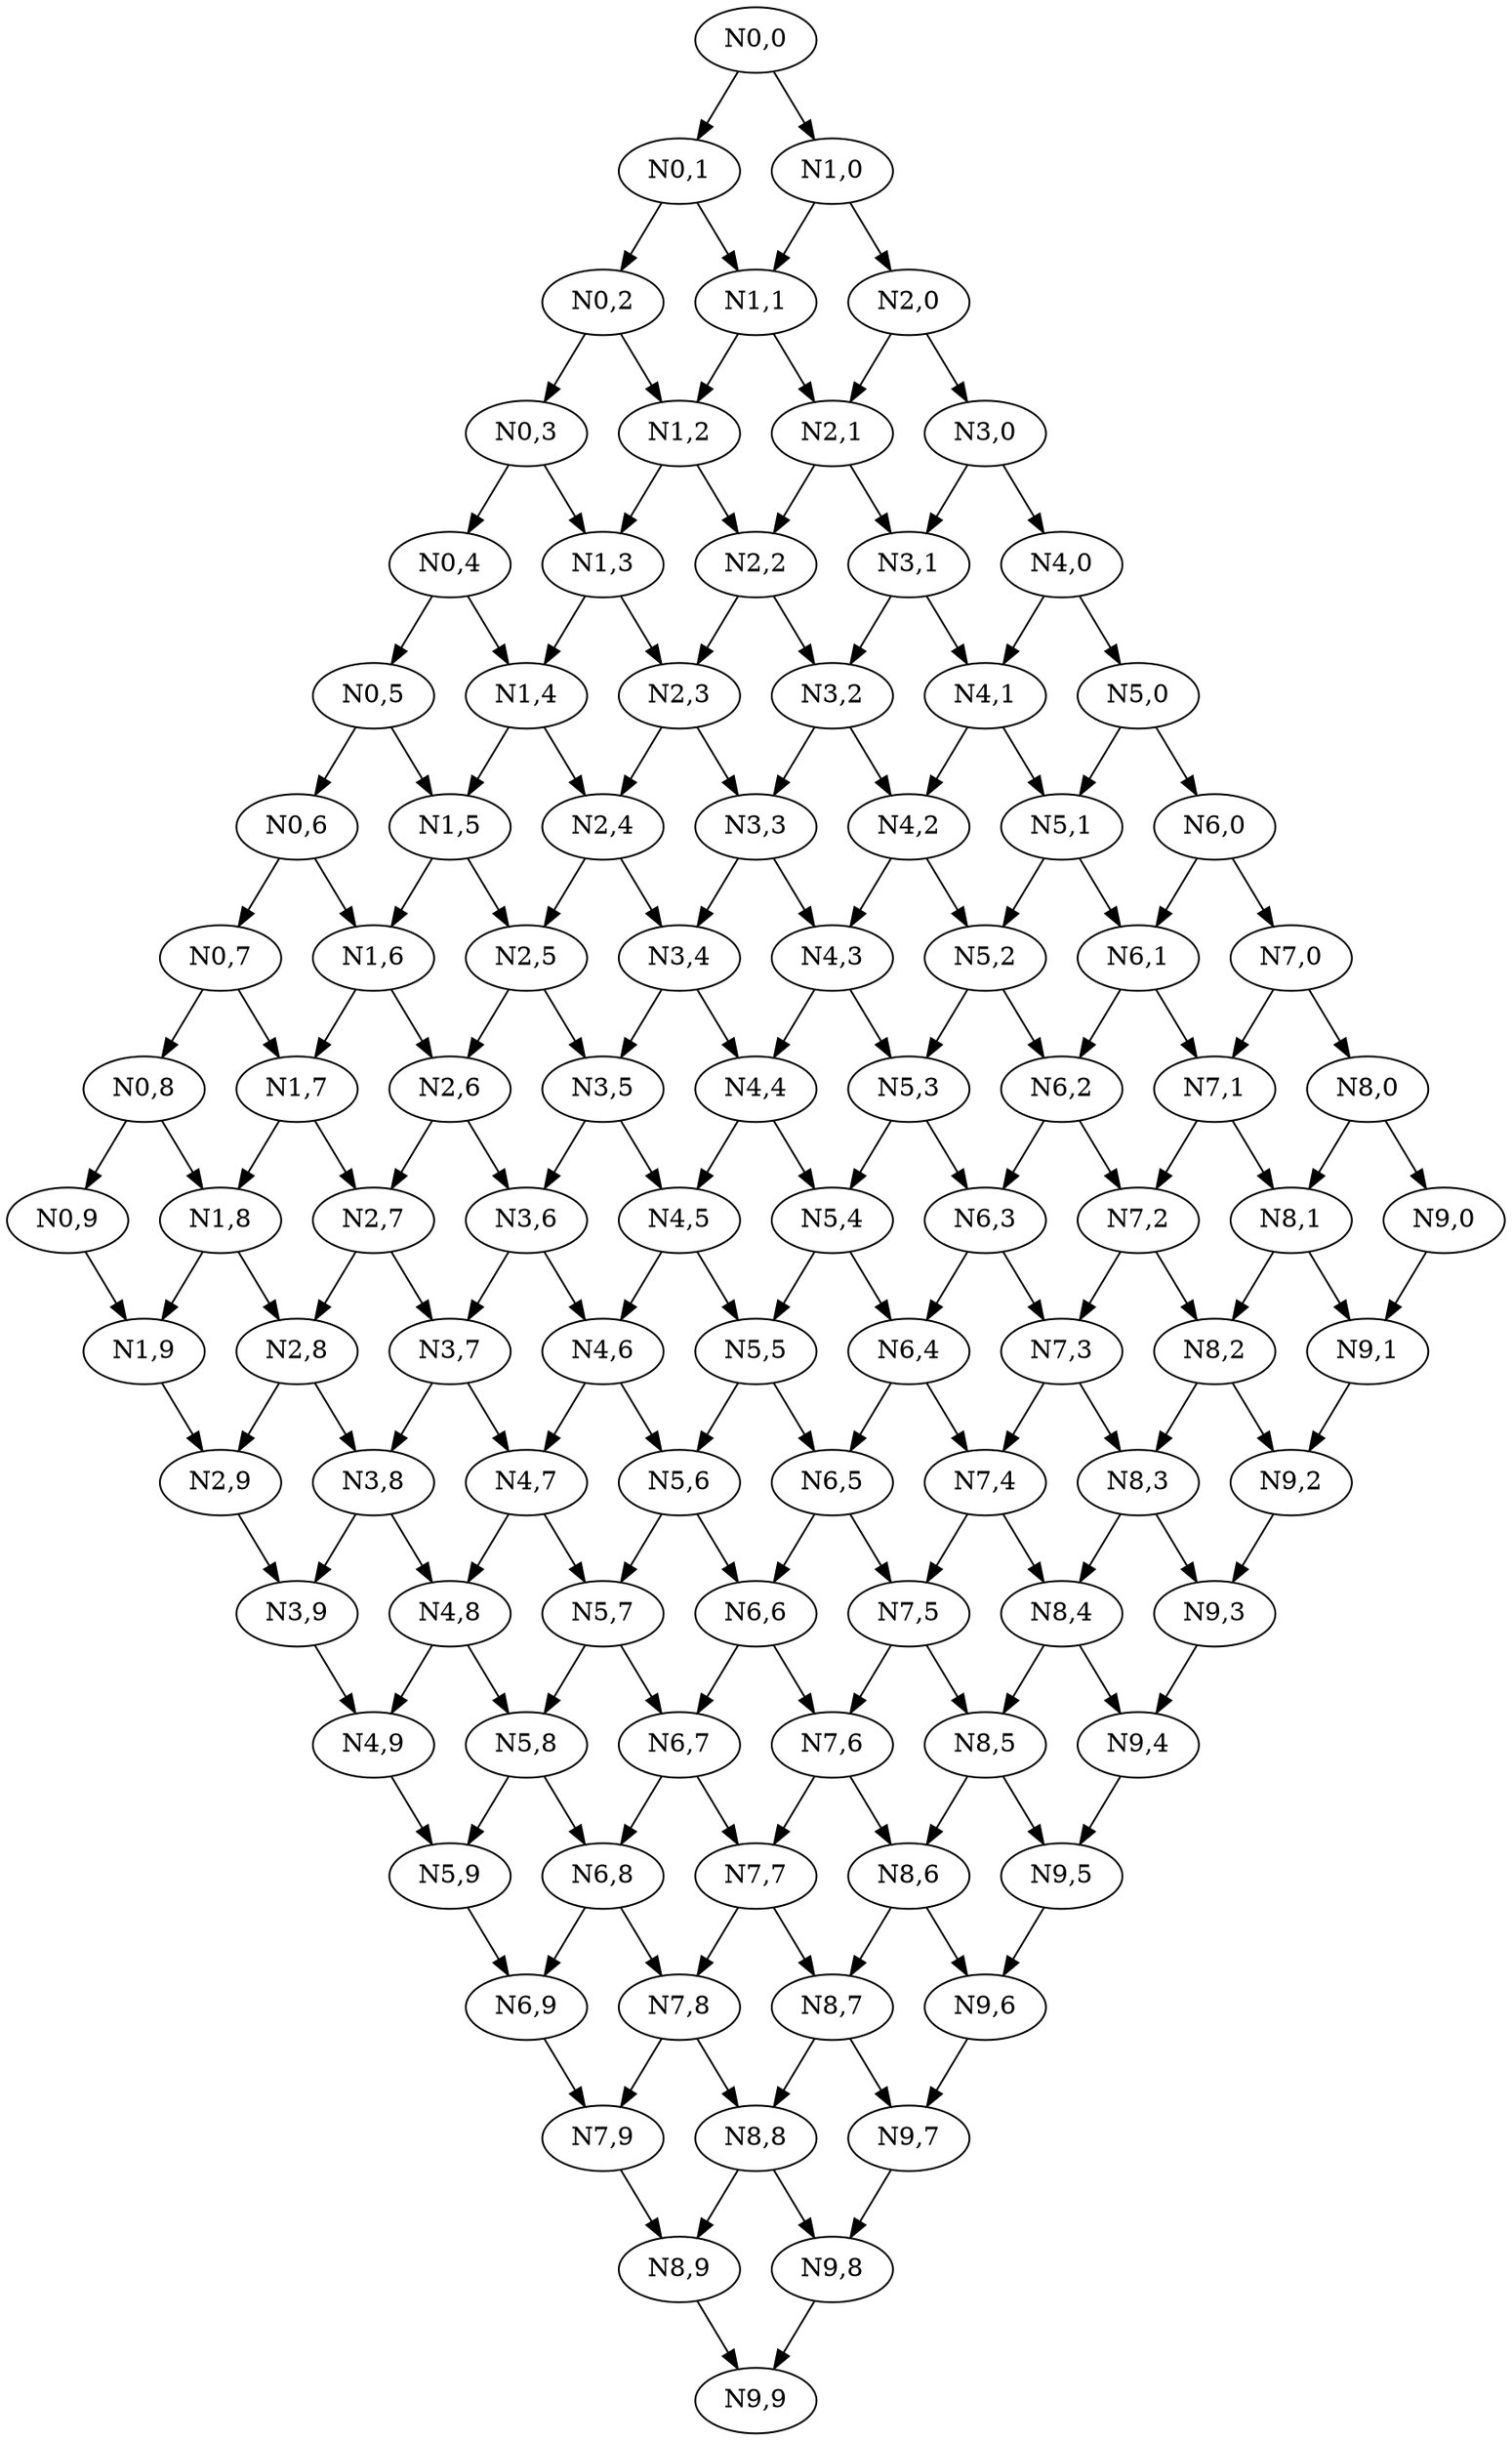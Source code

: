 digraph G {
    "N0,0";
    "N0,1";
    "N0,2";
    "N0,3";
    "N0,4";
    "N0,5";
    "N0,6";
    "N0,7";
    "N0,8";
    "N0,9";
    "N1,0";
    "N1,1";
    "N1,2";
    "N1,3";
    "N1,4";
    "N1,5";
    "N1,6";
    "N1,7";
    "N1,8";
    "N1,9";
    "N2,0";
    "N2,1";
    "N2,2";
    "N2,3";
    "N2,4";
    "N2,5";
    "N2,6";
    "N2,7";
    "N2,8";
    "N2,9";
    "N3,0";
    "N3,1";
    "N3,2";
    "N3,3";
    "N3,4";
    "N3,5";
    "N3,6";
    "N3,7";
    "N3,8";
    "N3,9";
    "N4,0";
    "N4,1";
    "N4,2";
    "N4,3";
    "N4,4";
    "N4,5";
    "N4,6";
    "N4,7";
    "N4,8";
    "N4,9";
    "N5,0";
    "N5,1";
    "N5,2";
    "N5,3";
    "N5,4";
    "N5,5";
    "N5,6";
    "N5,7";
    "N5,8";
    "N5,9";
    "N6,0";
    "N6,1";
    "N6,2";
    "N6,3";
    "N6,4";
    "N6,5";
    "N6,6";
    "N6,7";
    "N6,8";
    "N6,9";
    "N7,0";
    "N7,1";
    "N7,2";
    "N7,3";
    "N7,4";
    "N7,5";
    "N7,6";
    "N7,7";
    "N7,8";
    "N7,9";
    "N8,0";
    "N8,1";
    "N8,2";
    "N8,3";
    "N8,4";
    "N8,5";
    "N8,6";
    "N8,7";
    "N8,8";
    "N8,9";
    "N9,0";
    "N9,1";
    "N9,2";
    "N9,3";
    "N9,4";
    "N9,5";
    "N9,6";
    "N9,7";
    "N9,8";
    "N9,9";
    "N0,0" -> "N1,0";
    "N0,0" -> "N0,1";
    "N0,1" -> "N1,1";
    "N0,1" -> "N0,2";
    "N0,2" -> "N1,2";
    "N0,2" -> "N0,3";
    "N0,3" -> "N1,3";
    "N0,3" -> "N0,4";
    "N0,4" -> "N1,4";
    "N0,4" -> "N0,5";
    "N0,5" -> "N1,5";
    "N0,5" -> "N0,6";
    "N0,6" -> "N1,6";
    "N0,6" -> "N0,7";
    "N0,7" -> "N1,7";
    "N0,7" -> "N0,8";
    "N0,8" -> "N1,8";
    "N0,8" -> "N0,9";
    "N0,9" -> "N1,9";
    "N1,0" -> "N2,0";
    "N1,0" -> "N1,1";
    "N1,1" -> "N2,1";
    "N1,1" -> "N1,2";
    "N1,2" -> "N2,2";
    "N1,2" -> "N1,3";
    "N1,3" -> "N2,3";
    "N1,3" -> "N1,4";
    "N1,4" -> "N2,4";
    "N1,4" -> "N1,5";
    "N1,5" -> "N2,5";
    "N1,5" -> "N1,6";
    "N1,6" -> "N2,6";
    "N1,6" -> "N1,7";
    "N1,7" -> "N2,7";
    "N1,7" -> "N1,8";
    "N1,8" -> "N2,8";
    "N1,8" -> "N1,9";
    "N1,9" -> "N2,9";
    "N2,0" -> "N3,0";
    "N2,0" -> "N2,1";
    "N2,1" -> "N3,1";
    "N2,1" -> "N2,2";
    "N2,2" -> "N3,2";
    "N2,2" -> "N2,3";
    "N2,3" -> "N3,3";
    "N2,3" -> "N2,4";
    "N2,4" -> "N3,4";
    "N2,4" -> "N2,5";
    "N2,5" -> "N3,5";
    "N2,5" -> "N2,6";
    "N2,6" -> "N3,6";
    "N2,6" -> "N2,7";
    "N2,7" -> "N3,7";
    "N2,7" -> "N2,8";
    "N2,8" -> "N3,8";
    "N2,8" -> "N2,9";
    "N2,9" -> "N3,9";
    "N3,0" -> "N4,0";
    "N3,0" -> "N3,1";
    "N3,1" -> "N4,1";
    "N3,1" -> "N3,2";
    "N3,2" -> "N4,2";
    "N3,2" -> "N3,3";
    "N3,3" -> "N4,3";
    "N3,3" -> "N3,4";
    "N3,4" -> "N4,4";
    "N3,4" -> "N3,5";
    "N3,5" -> "N4,5";
    "N3,5" -> "N3,6";
    "N3,6" -> "N4,6";
    "N3,6" -> "N3,7";
    "N3,7" -> "N4,7";
    "N3,7" -> "N3,8";
    "N3,8" -> "N4,8";
    "N3,8" -> "N3,9";
    "N3,9" -> "N4,9";
    "N4,0" -> "N5,0";
    "N4,0" -> "N4,1";
    "N4,1" -> "N5,1";
    "N4,1" -> "N4,2";
    "N4,2" -> "N5,2";
    "N4,2" -> "N4,3";
    "N4,3" -> "N5,3";
    "N4,3" -> "N4,4";
    "N4,4" -> "N5,4";
    "N4,4" -> "N4,5";
    "N4,5" -> "N5,5";
    "N4,5" -> "N4,6";
    "N4,6" -> "N5,6";
    "N4,6" -> "N4,7";
    "N4,7" -> "N5,7";
    "N4,7" -> "N4,8";
    "N4,8" -> "N5,8";
    "N4,8" -> "N4,9";
    "N4,9" -> "N5,9";
    "N5,0" -> "N6,0";
    "N5,0" -> "N5,1";
    "N5,1" -> "N6,1";
    "N5,1" -> "N5,2";
    "N5,2" -> "N6,2";
    "N5,2" -> "N5,3";
    "N5,3" -> "N6,3";
    "N5,3" -> "N5,4";
    "N5,4" -> "N6,4";
    "N5,4" -> "N5,5";
    "N5,5" -> "N6,5";
    "N5,5" -> "N5,6";
    "N5,6" -> "N6,6";
    "N5,6" -> "N5,7";
    "N5,7" -> "N6,7";
    "N5,7" -> "N5,8";
    "N5,8" -> "N6,8";
    "N5,8" -> "N5,9";
    "N5,9" -> "N6,9";
    "N6,0" -> "N7,0";
    "N6,0" -> "N6,1";
    "N6,1" -> "N7,1";
    "N6,1" -> "N6,2";
    "N6,2" -> "N7,2";
    "N6,2" -> "N6,3";
    "N6,3" -> "N7,3";
    "N6,3" -> "N6,4";
    "N6,4" -> "N7,4";
    "N6,4" -> "N6,5";
    "N6,5" -> "N7,5";
    "N6,5" -> "N6,6";
    "N6,6" -> "N7,6";
    "N6,6" -> "N6,7";
    "N6,7" -> "N7,7";
    "N6,7" -> "N6,8";
    "N6,8" -> "N7,8";
    "N6,8" -> "N6,9";
    "N6,9" -> "N7,9";
    "N7,0" -> "N8,0";
    "N7,0" -> "N7,1";
    "N7,1" -> "N8,1";
    "N7,1" -> "N7,2";
    "N7,2" -> "N8,2";
    "N7,2" -> "N7,3";
    "N7,3" -> "N8,3";
    "N7,3" -> "N7,4";
    "N7,4" -> "N8,4";
    "N7,4" -> "N7,5";
    "N7,5" -> "N8,5";
    "N7,5" -> "N7,6";
    "N7,6" -> "N8,6";
    "N7,6" -> "N7,7";
    "N7,7" -> "N8,7";
    "N7,7" -> "N7,8";
    "N7,8" -> "N8,8";
    "N7,8" -> "N7,9";
    "N7,9" -> "N8,9";
    "N8,0" -> "N9,0";
    "N8,0" -> "N8,1";
    "N8,1" -> "N9,1";
    "N8,1" -> "N8,2";
    "N8,2" -> "N9,2";
    "N8,2" -> "N8,3";
    "N8,3" -> "N9,3";
    "N8,3" -> "N8,4";
    "N8,4" -> "N9,4";
    "N8,4" -> "N8,5";
    "N8,5" -> "N9,5";
    "N8,5" -> "N8,6";
    "N8,6" -> "N9,6";
    "N8,6" -> "N8,7";
    "N8,7" -> "N9,7";
    "N8,7" -> "N8,8";
    "N8,8" -> "N9,8";
    "N8,8" -> "N8,9";
    "N8,9" -> "N9,9";
    "N9,0" -> "N9,1";
    "N9,1" -> "N9,2";
    "N9,2" -> "N9,3";
    "N9,3" -> "N9,4";
    "N9,4" -> "N9,5";
    "N9,5" -> "N9,6";
    "N9,6" -> "N9,7";
    "N9,7" -> "N9,8";
    "N9,8" -> "N9,9";
}

